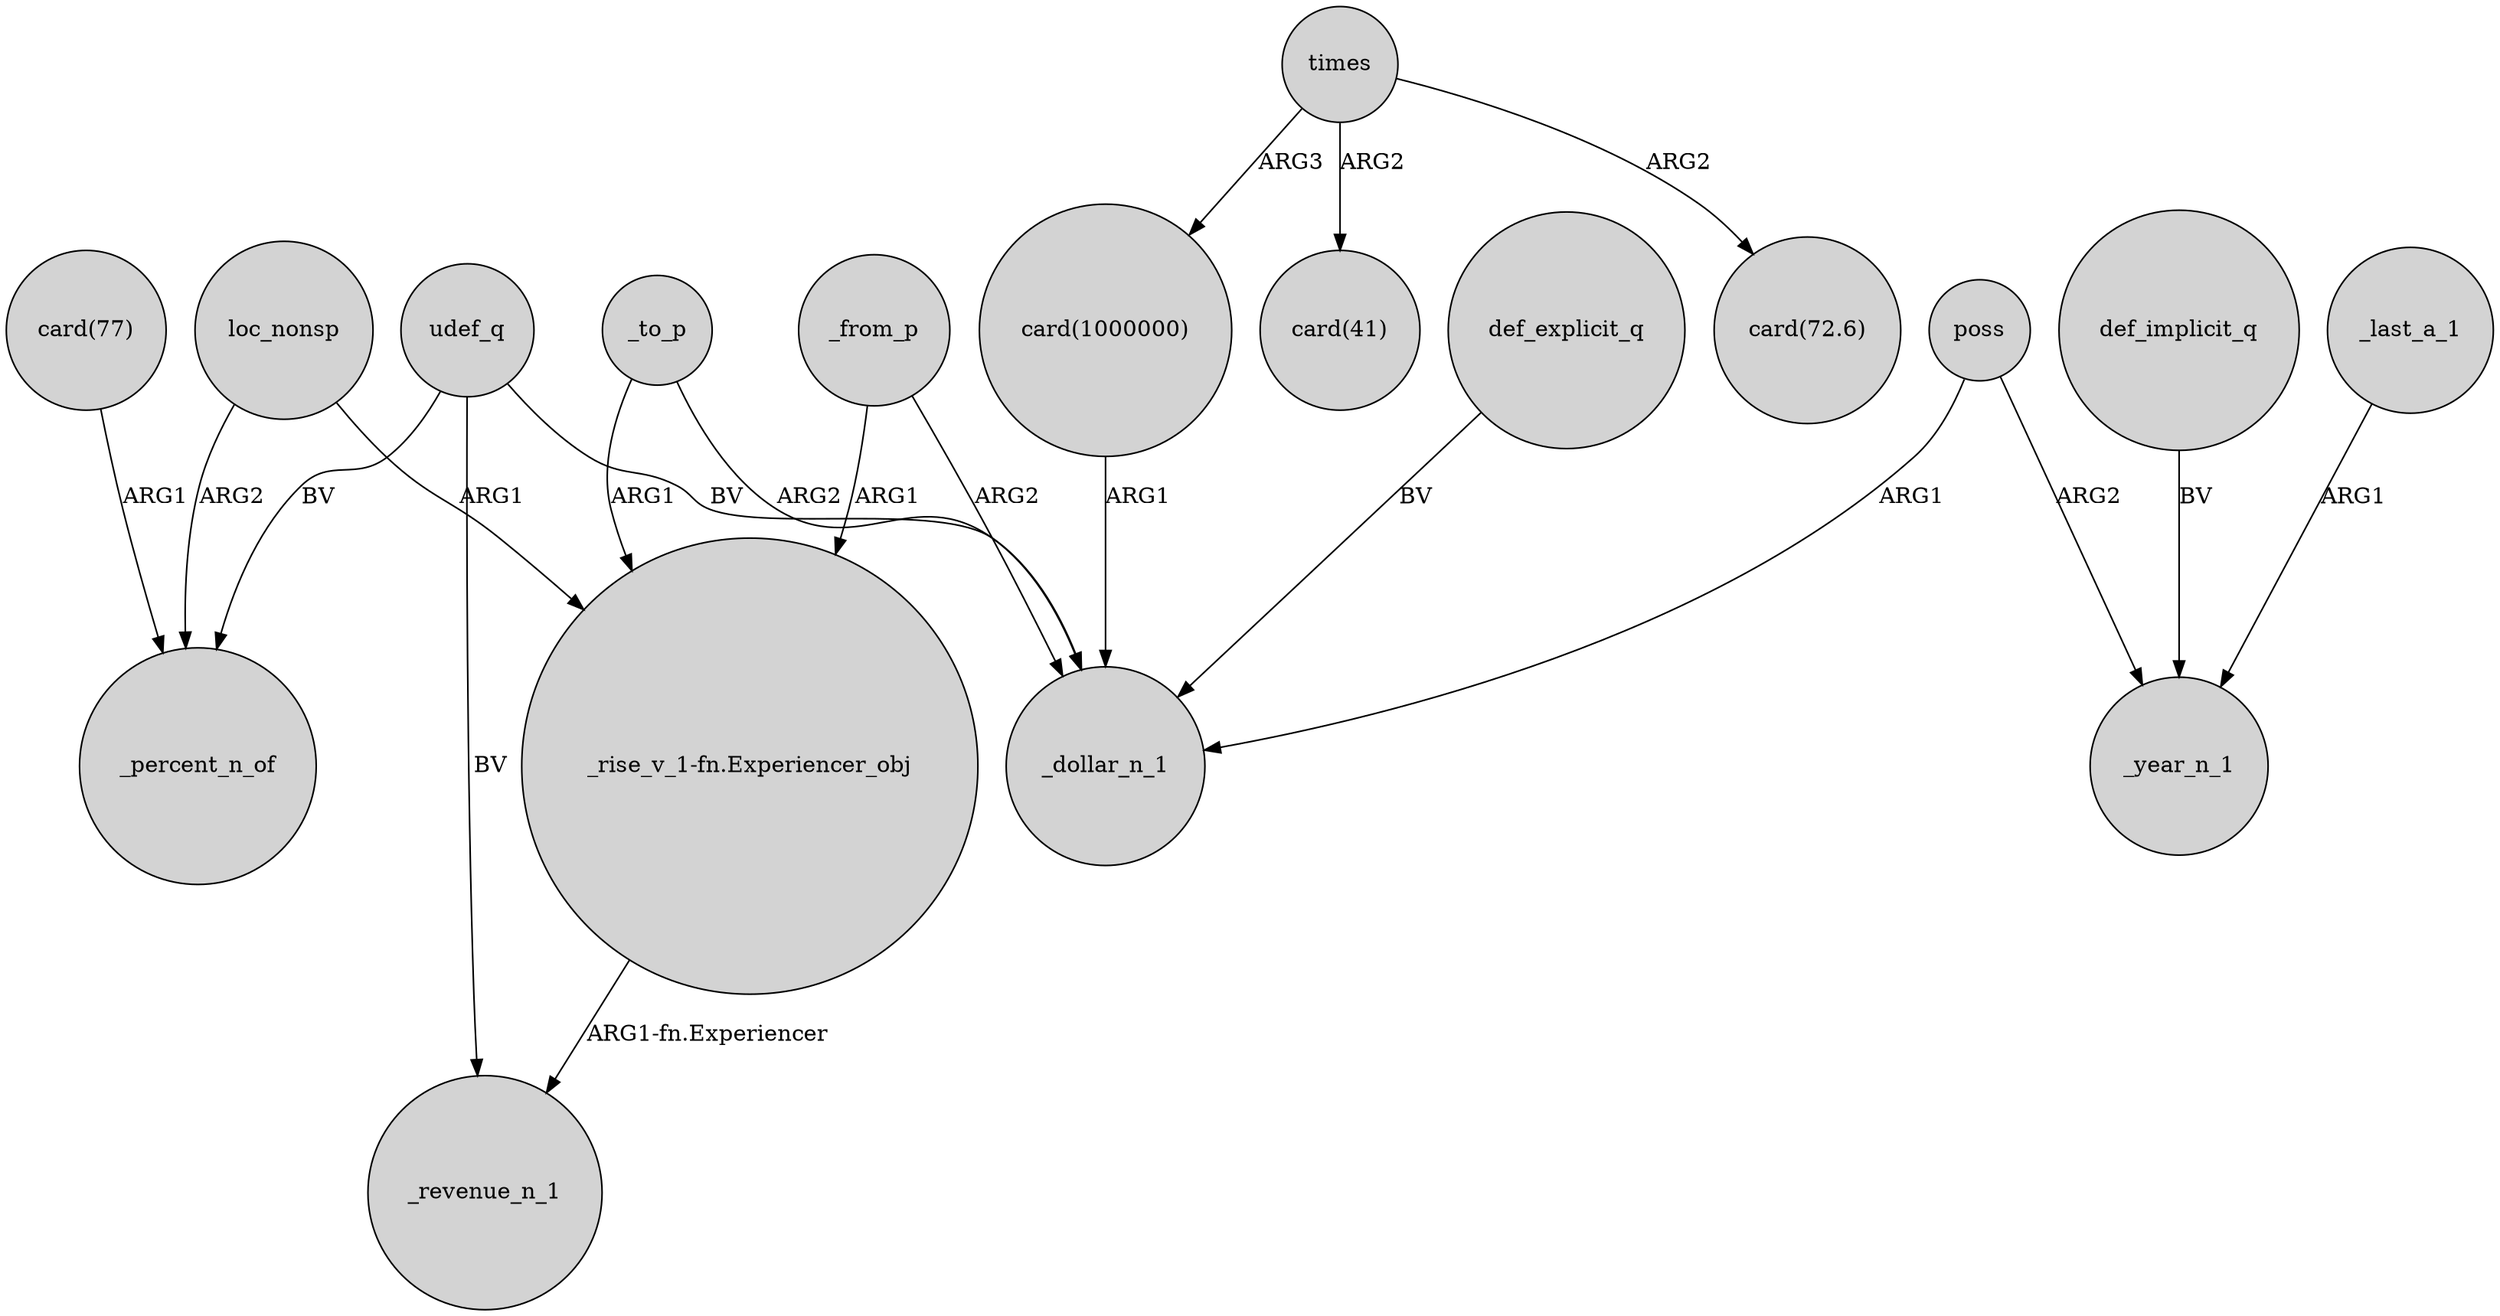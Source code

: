 digraph {
	node [shape=circle style=filled]
	def_explicit_q -> _dollar_n_1 [label=BV]
	times -> "card(41)" [label=ARG2]
	loc_nonsp -> "_rise_v_1-fn.Experiencer_obj" [label=ARG1]
	def_implicit_q -> _year_n_1 [label=BV]
	_from_p -> "_rise_v_1-fn.Experiencer_obj" [label=ARG1]
	times -> "card(1000000)" [label=ARG3]
	poss -> _year_n_1 [label=ARG2]
	"_rise_v_1-fn.Experiencer_obj" -> _revenue_n_1 [label="ARG1-fn.Experiencer"]
	_to_p -> _dollar_n_1 [label=ARG2]
	udef_q -> _revenue_n_1 [label=BV]
	udef_q -> _percent_n_of [label=BV]
	_last_a_1 -> _year_n_1 [label=ARG1]
	udef_q -> _dollar_n_1 [label=BV]
	"card(1000000)" -> _dollar_n_1 [label=ARG1]
	times -> "card(72.6)" [label=ARG2]
	"card(77)" -> _percent_n_of [label=ARG1]
	_to_p -> "_rise_v_1-fn.Experiencer_obj" [label=ARG1]
	poss -> _dollar_n_1 [label=ARG1]
	_from_p -> _dollar_n_1 [label=ARG2]
	loc_nonsp -> _percent_n_of [label=ARG2]
}
